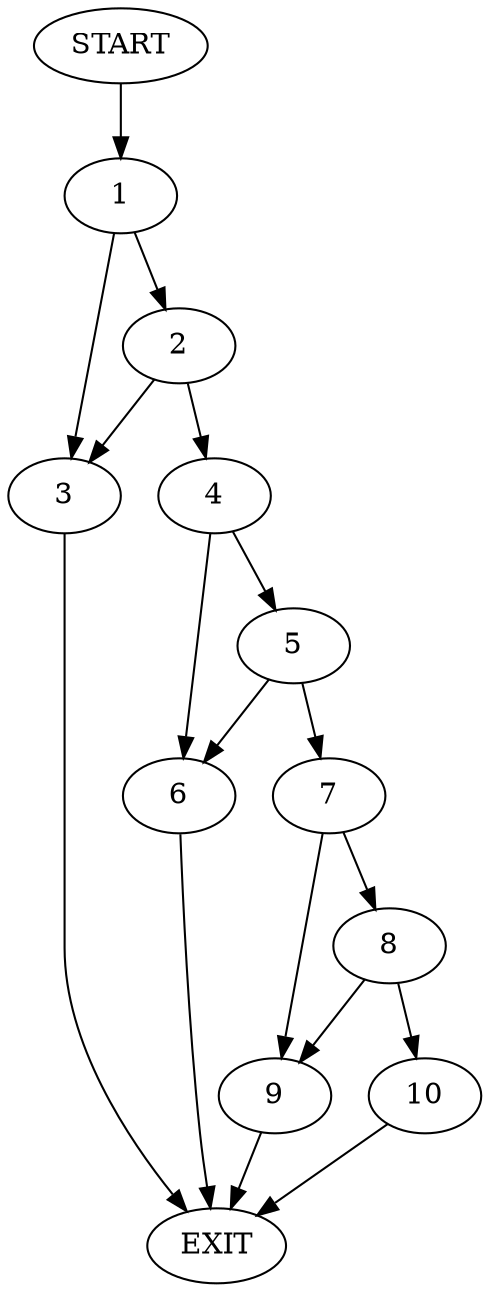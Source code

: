 digraph {
0 [label="START"]
11 [label="EXIT"]
0 -> 1
1 -> 2
1 -> 3
2 -> 4
2 -> 3
3 -> 11
4 -> 5
4 -> 6
5 -> 7
5 -> 6
6 -> 11
7 -> 8
7 -> 9
9 -> 11
8 -> 10
8 -> 9
10 -> 11
}
